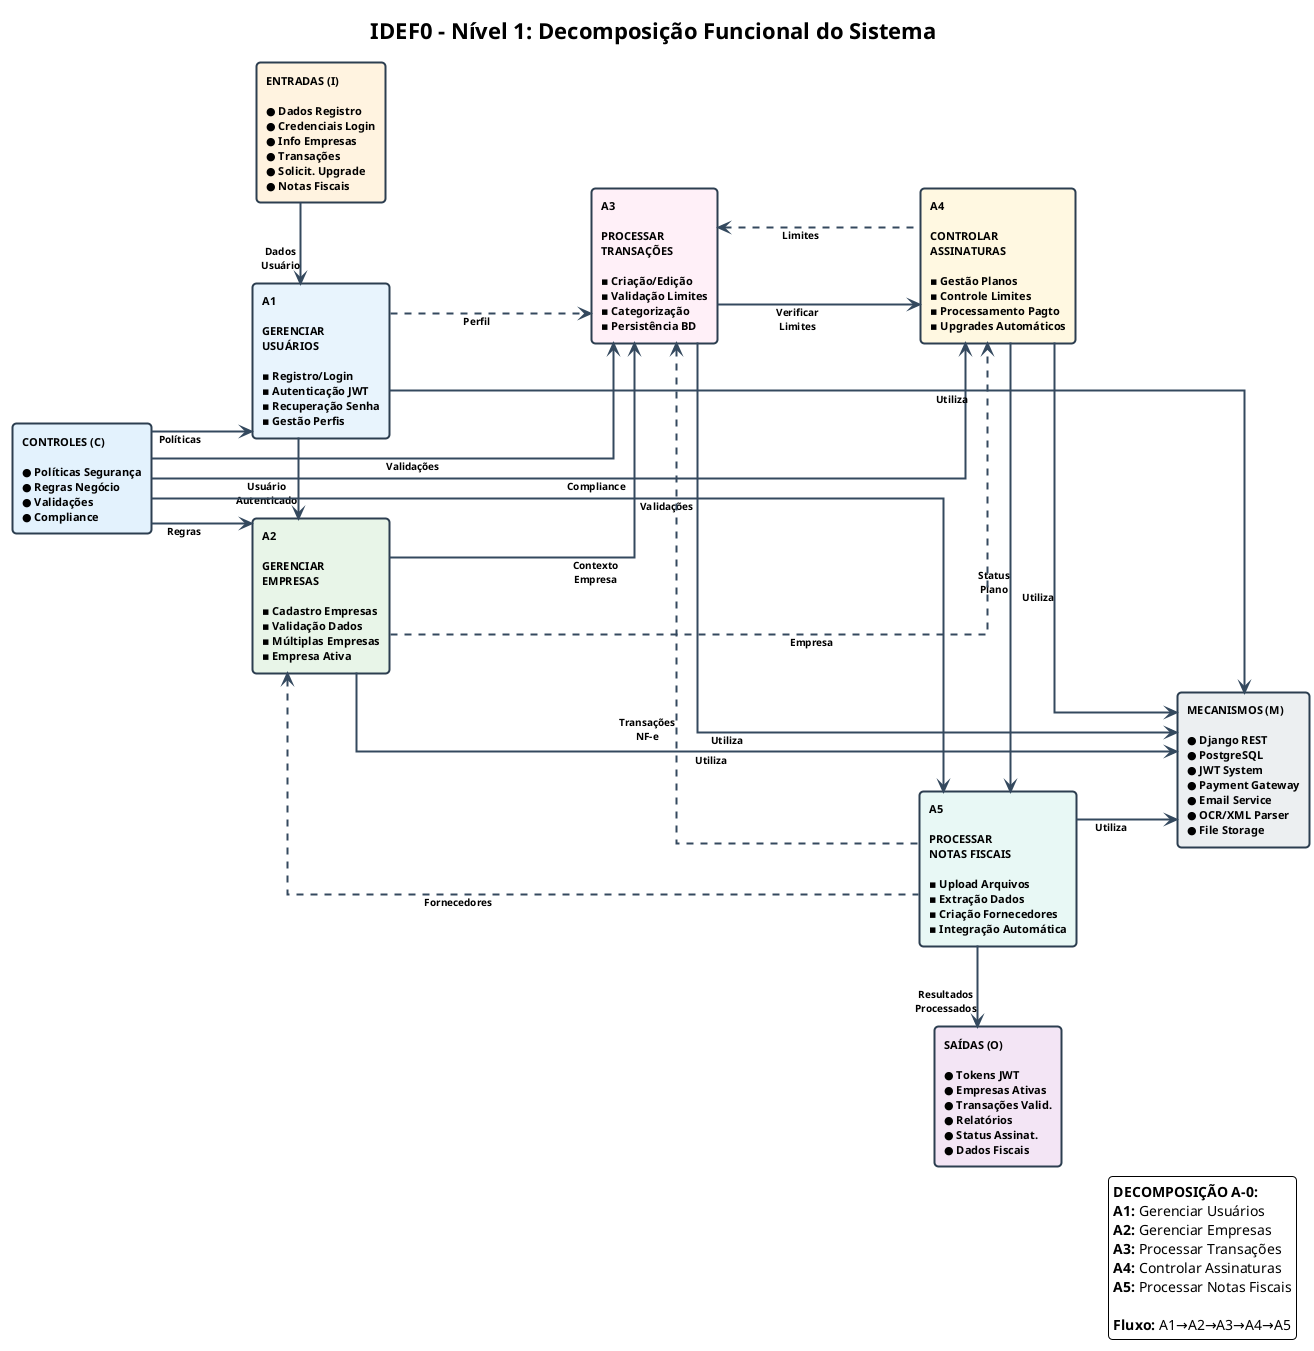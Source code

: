 @startuml IDEF0_Level1
!theme plain
title IDEF0 - Nível 1: Decomposição Funcional do Sistema

' Configurações profissionais otimizadas
skinparam defaultFontColor #000000
skinparam backgroundColor white
skinparam shadowing false
skinparam roundcorner 8
skinparam linetype ortho
skinparam nodesep 80
skinparam ranksep 100

skinparam rectangle {
    BorderColor #2C3E50
    FontSize 11
    FontStyle bold
    BorderThickness 2
}
skinparam package {
    BorderColor #34495E
    BackgroundColor #F8F9FA
    FontSize 12
    FontStyle bold
    BorderThickness 2
}
skinparam arrow {
    Color #34495E
    FontColor #000000
    FontSize 10
    FontStyle bold
    Thickness 2
}

' Layout horizontal otimizado
left to right direction

' Entradas (esquerda)
rectangle "**ENTRADAS (I)**\n\n● Dados Registro\n● Credenciais Login\n● Info Empresas\n● Transações\n● Solicit. Upgrade\n● Notas Fiscais" as MainInputs #FFF3E0

' Controles (topo)
rectangle "**CONTROLES (C)**\n\n● Políticas Segurança\n● Regras Negócio\n● Validações\n● Compliance" as Controls #E3F2FD

' Processos A1-A4 (centro horizontal)
rectangle "**A1**\n\n**GERENCIAR**\n**USUÁRIOS**\n\n▪ Registro/Login\n▪ Autenticação JWT\n▪ Recuperação Senha\n▪ Gestão Perfis" as A1 #E8F4FD

rectangle "**A2**\n\n**GERENCIAR**\n**EMPRESAS**\n\n▪ Cadastro Empresas\n▪ Validação Dados\n▪ Múltiplas Empresas\n▪ Empresa Ativa" as A2 #E8F5E8

rectangle "**A3**\n\n**PROCESSAR**\n**TRANSAÇÕES**\n\n▪ Criação/Edição\n▪ Validação Limites\n▪ Categorização\n▪ Persistência BD" as A3 #FFF0F8

rectangle "**A4**\n\n**CONTROLAR**\n**ASSINATURAS**\n\n▪ Gestão Planos\n▪ Controle Limites\n▪ Processamento Pagto\n▪ Upgrades Automáticos" as A4 #FFF8E1

rectangle "**A5**\n\n**PROCESSAR**\n**NOTAS FISCAIS**\n\n▪ Upload Arquivos\n▪ Extração Dados\n▪ Criação Fornecedores\n▪ Integração Automática" as A5 #E8F8F5

' Saídas (direita)
rectangle "**SAÍDAS (O)**\n\n● Tokens JWT\n● Empresas Ativas\n● Transações Valid.\n● Relatórios\n● Status Assinat.\n● Dados Fiscais" as MainOutputs #F3E5F5

' Mecanismos (base)
rectangle "**MECANISMOS (M)**\n\n● Django REST\n● PostgreSQL\n● JWT System\n● Payment Gateway\n● Email Service\n● OCR/XML Parser\n● File Storage" as Mechanisms #ECEFF1

' Layout horizontal IDEF0
MainInputs -[hidden]right- A1
A1 -[hidden]right- A2
A2 -[hidden]right- A3
A3 -[hidden]right- A4
A4 -[hidden]right- A5
A5 -[hidden]right- MainOutputs

Controls -[hidden]down- A2
A2 -[hidden]down- Mechanisms

' Fluxos ICOM padrão IDEF0
' Entradas (I)
MainInputs -right-> A1 : **Dados**\n**Usuário**
A1 -right-> A2 : **Usuário**\n**Autenticado**
A2 -right-> A3 : **Contexto**\n**Empresa**
A3 -right-> A4 : **Verificar**\n**Limites**
A4 -right-> A5 : **Status**\n**Plano**
A5 -right-> MainOutputs : **Resultados**\n**Processados**

' Controles (C)
Controls -down-> A1 : **Políticas**
Controls -down-> A2 : **Regras**
Controls -down-> A3 : **Validações**
Controls -down-> A4 : **Compliance**
Controls -down-> A5 : **Validações**

' Mecanismos (M)
A1 -down-> Mechanisms : **Utiliza**
A2 -down-> Mechanisms : **Utiliza**
A3 -down-> Mechanisms : **Utiliza**
A4 -down-> Mechanisms : **Utiliza**
A5 -down-> Mechanisms : **Utiliza**

' Fluxos internos (pontilhados)
A1 -.down.> A3 : **Perfil**
A2 -.down.> A4 : **Empresa**
A4 -.up.> A3 : **Limites**
A5 -.left.> A3 : **Transações**\n**NF-e**
A5 -.left.> A2 : **Fornecedores**

' Legenda IDEF0
legend right
**DECOMPOSIÇÃO A-0:**
**A1:** Gerenciar Usuários
**A2:** Gerenciar Empresas  
**A3:** Processar Transações
**A4:** Controlar Assinaturas
**A5:** Processar Notas Fiscais

**Fluxo:** A1→A2→A3→A4→A5
endlegend

@enduml
